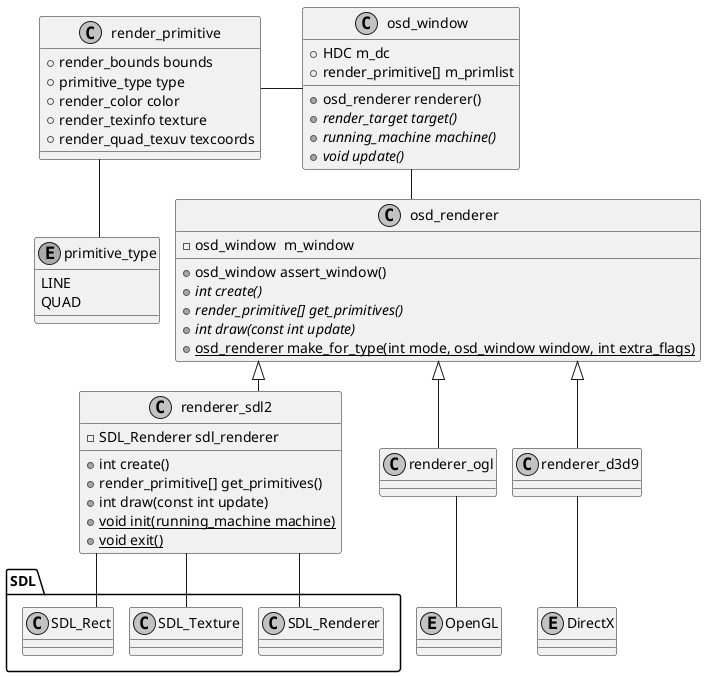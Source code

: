 @startuml
skinparam Shadowing false
skinparam LineType ortho
skinparam nodesep 15
skinparam ranksep 30
skinparam monochrome true


enum primitive_type
{
	LINE
	QUAD
}

package SDL {
	class SDL_Renderer
	class SDL_Texture
	class SDL_Rect
	
}

class renderer_sdl2 {
	-SDL_Renderer sdl_renderer
	
	+int create()
	+render_primitive[] get_primitives()    
	+int draw(const int update)
	{static} +void init(running_machine machine)
	{static} +void exit()
}

class render_primitive {
	+render_bounds bounds
	+primitive_type type
	+render_color color
	+render_texinfo texture
	+render_quad_texuv texcoords
}

class osd_renderer {
    -osd_window  m_window
    +osd_window assert_window()
    {abstract} +int create()
    {abstract} +render_primitive[] get_primitives()
    {abstract} +int draw(const int update)
    {static} +osd_renderer make_for_type(int mode, osd_window window, int extra_flags)
}

class osd_window {
    +HDC m_dc
    +render_primitive[] m_primlist
    +osd_renderer renderer()        
    {abstract} +render_target target()    
    {abstract} +running_machine machine()
    {abstract} +void update()    
}

entity DirectX
entity OpenGL

renderer_ogl -u-|> osd_renderer
renderer_ogl -d- OpenGL
renderer_d3d9 -u-|> osd_renderer
renderer_d3d9 -d- DirectX
renderer_sdl2 -u-|> osd_renderer
renderer_sdl2 -- SDL_Renderer
renderer_sdl2 -- SDL_Texture
renderer_sdl2 -- SDL_Rect

osd_renderer -u- osd_window
osd_window -l- render_primitive
render_primitive -d- primitive_type
@enduml
